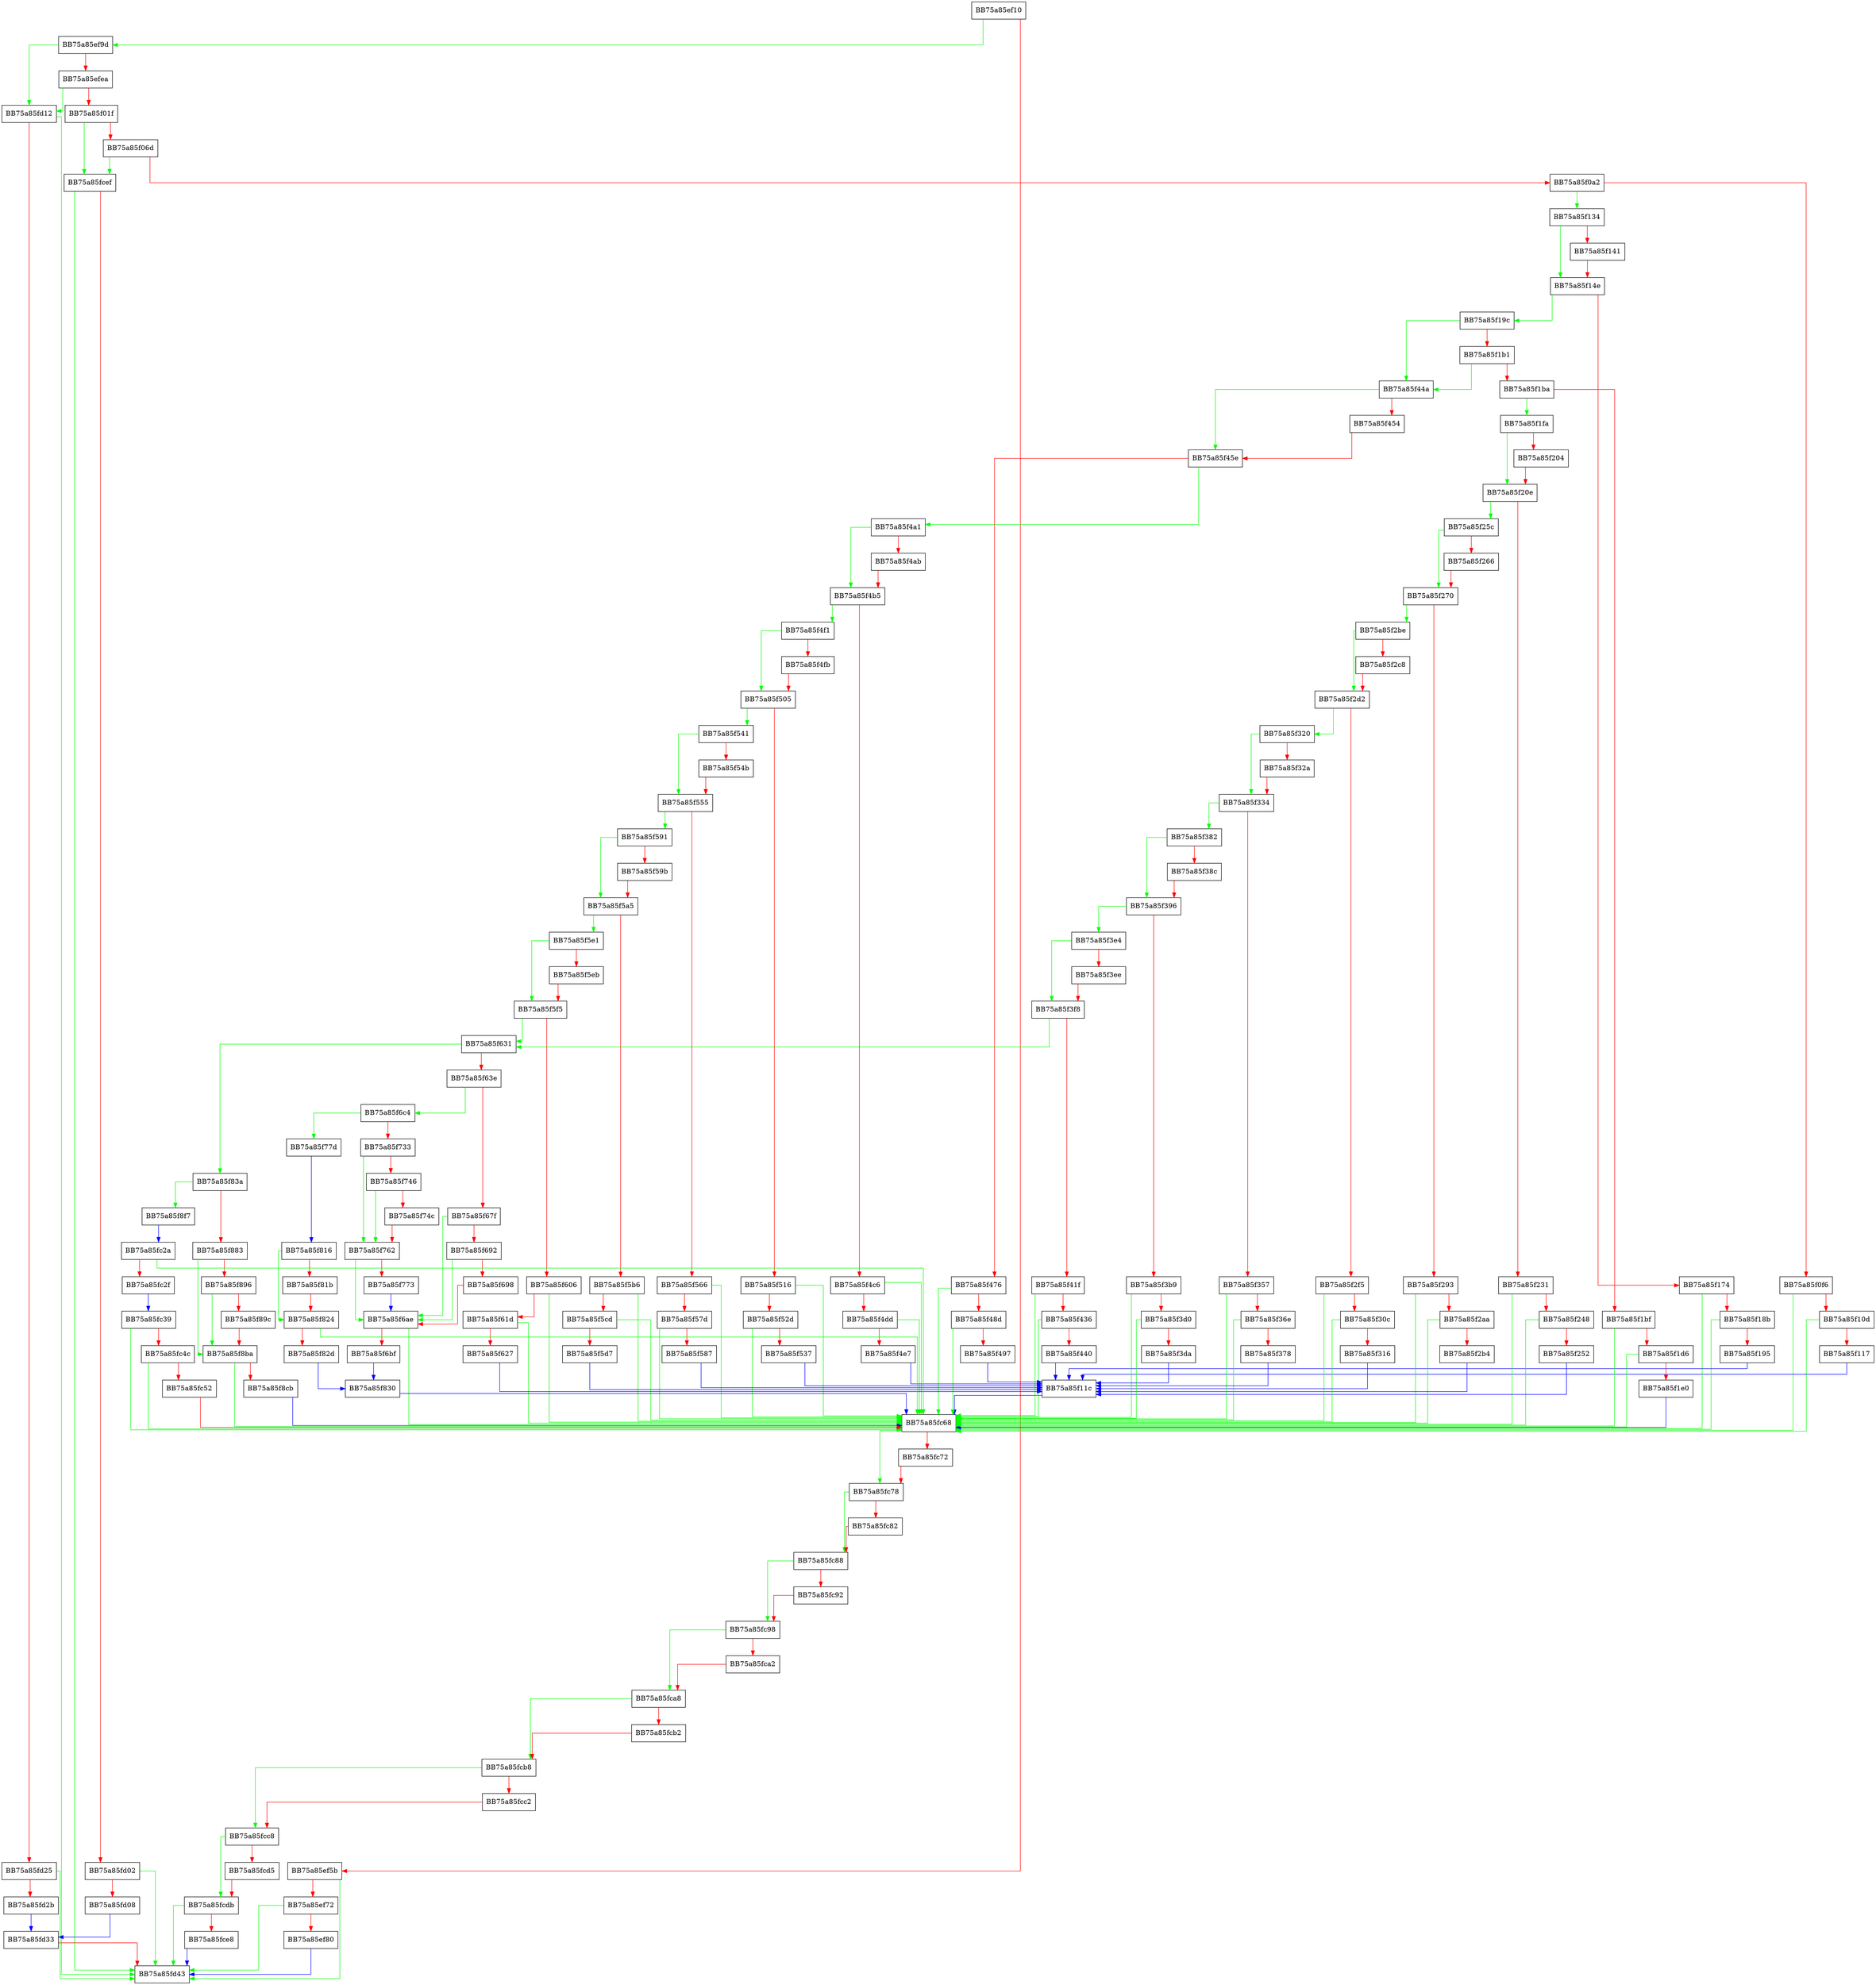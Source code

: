 digraph ProcessReadVmEvent {
  node [shape="box"];
  graph [splines=ortho];
  BB75a85ef10 -> BB75a85ef9d [color="green"];
  BB75a85ef10 -> BB75a85ef5b [color="red"];
  BB75a85ef5b -> BB75a85fd43 [color="green"];
  BB75a85ef5b -> BB75a85ef72 [color="red"];
  BB75a85ef72 -> BB75a85fd43 [color="green"];
  BB75a85ef72 -> BB75a85ef80 [color="red"];
  BB75a85ef80 -> BB75a85fd43 [color="blue"];
  BB75a85ef9d -> BB75a85fd12 [color="green"];
  BB75a85ef9d -> BB75a85efea [color="red"];
  BB75a85efea -> BB75a85fd12 [color="green"];
  BB75a85efea -> BB75a85f01f [color="red"];
  BB75a85f01f -> BB75a85fcef [color="green"];
  BB75a85f01f -> BB75a85f06d [color="red"];
  BB75a85f06d -> BB75a85fcef [color="green"];
  BB75a85f06d -> BB75a85f0a2 [color="red"];
  BB75a85f0a2 -> BB75a85f134 [color="green"];
  BB75a85f0a2 -> BB75a85f0f6 [color="red"];
  BB75a85f0f6 -> BB75a85fc68 [color="green"];
  BB75a85f0f6 -> BB75a85f10d [color="red"];
  BB75a85f10d -> BB75a85fc68 [color="green"];
  BB75a85f10d -> BB75a85f117 [color="red"];
  BB75a85f117 -> BB75a85f11c [color="blue"];
  BB75a85f11c -> BB75a85fc68 [color="blue"];
  BB75a85f134 -> BB75a85f14e [color="green"];
  BB75a85f134 -> BB75a85f141 [color="red"];
  BB75a85f141 -> BB75a85f14e [color="red"];
  BB75a85f14e -> BB75a85f19c [color="green"];
  BB75a85f14e -> BB75a85f174 [color="red"];
  BB75a85f174 -> BB75a85fc68 [color="green"];
  BB75a85f174 -> BB75a85f18b [color="red"];
  BB75a85f18b -> BB75a85fc68 [color="green"];
  BB75a85f18b -> BB75a85f195 [color="red"];
  BB75a85f195 -> BB75a85f11c [color="blue"];
  BB75a85f19c -> BB75a85f44a [color="green"];
  BB75a85f19c -> BB75a85f1b1 [color="red"];
  BB75a85f1b1 -> BB75a85f44a [color="green"];
  BB75a85f1b1 -> BB75a85f1ba [color="red"];
  BB75a85f1ba -> BB75a85f1fa [color="green"];
  BB75a85f1ba -> BB75a85f1bf [color="red"];
  BB75a85f1bf -> BB75a85fc68 [color="green"];
  BB75a85f1bf -> BB75a85f1d6 [color="red"];
  BB75a85f1d6 -> BB75a85fc68 [color="green"];
  BB75a85f1d6 -> BB75a85f1e0 [color="red"];
  BB75a85f1e0 -> BB75a85fc68 [color="blue"];
  BB75a85f1fa -> BB75a85f20e [color="green"];
  BB75a85f1fa -> BB75a85f204 [color="red"];
  BB75a85f204 -> BB75a85f20e [color="red"];
  BB75a85f20e -> BB75a85f25c [color="green"];
  BB75a85f20e -> BB75a85f231 [color="red"];
  BB75a85f231 -> BB75a85fc68 [color="green"];
  BB75a85f231 -> BB75a85f248 [color="red"];
  BB75a85f248 -> BB75a85fc68 [color="green"];
  BB75a85f248 -> BB75a85f252 [color="red"];
  BB75a85f252 -> BB75a85f11c [color="blue"];
  BB75a85f25c -> BB75a85f270 [color="green"];
  BB75a85f25c -> BB75a85f266 [color="red"];
  BB75a85f266 -> BB75a85f270 [color="red"];
  BB75a85f270 -> BB75a85f2be [color="green"];
  BB75a85f270 -> BB75a85f293 [color="red"];
  BB75a85f293 -> BB75a85fc68 [color="green"];
  BB75a85f293 -> BB75a85f2aa [color="red"];
  BB75a85f2aa -> BB75a85fc68 [color="green"];
  BB75a85f2aa -> BB75a85f2b4 [color="red"];
  BB75a85f2b4 -> BB75a85f11c [color="blue"];
  BB75a85f2be -> BB75a85f2d2 [color="green"];
  BB75a85f2be -> BB75a85f2c8 [color="red"];
  BB75a85f2c8 -> BB75a85f2d2 [color="red"];
  BB75a85f2d2 -> BB75a85f320 [color="green"];
  BB75a85f2d2 -> BB75a85f2f5 [color="red"];
  BB75a85f2f5 -> BB75a85fc68 [color="green"];
  BB75a85f2f5 -> BB75a85f30c [color="red"];
  BB75a85f30c -> BB75a85fc68 [color="green"];
  BB75a85f30c -> BB75a85f316 [color="red"];
  BB75a85f316 -> BB75a85f11c [color="blue"];
  BB75a85f320 -> BB75a85f334 [color="green"];
  BB75a85f320 -> BB75a85f32a [color="red"];
  BB75a85f32a -> BB75a85f334 [color="red"];
  BB75a85f334 -> BB75a85f382 [color="green"];
  BB75a85f334 -> BB75a85f357 [color="red"];
  BB75a85f357 -> BB75a85fc68 [color="green"];
  BB75a85f357 -> BB75a85f36e [color="red"];
  BB75a85f36e -> BB75a85fc68 [color="green"];
  BB75a85f36e -> BB75a85f378 [color="red"];
  BB75a85f378 -> BB75a85f11c [color="blue"];
  BB75a85f382 -> BB75a85f396 [color="green"];
  BB75a85f382 -> BB75a85f38c [color="red"];
  BB75a85f38c -> BB75a85f396 [color="red"];
  BB75a85f396 -> BB75a85f3e4 [color="green"];
  BB75a85f396 -> BB75a85f3b9 [color="red"];
  BB75a85f3b9 -> BB75a85fc68 [color="green"];
  BB75a85f3b9 -> BB75a85f3d0 [color="red"];
  BB75a85f3d0 -> BB75a85fc68 [color="green"];
  BB75a85f3d0 -> BB75a85f3da [color="red"];
  BB75a85f3da -> BB75a85f11c [color="blue"];
  BB75a85f3e4 -> BB75a85f3f8 [color="green"];
  BB75a85f3e4 -> BB75a85f3ee [color="red"];
  BB75a85f3ee -> BB75a85f3f8 [color="red"];
  BB75a85f3f8 -> BB75a85f631 [color="green"];
  BB75a85f3f8 -> BB75a85f41f [color="red"];
  BB75a85f41f -> BB75a85fc68 [color="green"];
  BB75a85f41f -> BB75a85f436 [color="red"];
  BB75a85f436 -> BB75a85fc68 [color="green"];
  BB75a85f436 -> BB75a85f440 [color="red"];
  BB75a85f440 -> BB75a85f11c [color="blue"];
  BB75a85f44a -> BB75a85f45e [color="green"];
  BB75a85f44a -> BB75a85f454 [color="red"];
  BB75a85f454 -> BB75a85f45e [color="red"];
  BB75a85f45e -> BB75a85f4a1 [color="green"];
  BB75a85f45e -> BB75a85f476 [color="red"];
  BB75a85f476 -> BB75a85fc68 [color="green"];
  BB75a85f476 -> BB75a85f48d [color="red"];
  BB75a85f48d -> BB75a85fc68 [color="green"];
  BB75a85f48d -> BB75a85f497 [color="red"];
  BB75a85f497 -> BB75a85f11c [color="blue"];
  BB75a85f4a1 -> BB75a85f4b5 [color="green"];
  BB75a85f4a1 -> BB75a85f4ab [color="red"];
  BB75a85f4ab -> BB75a85f4b5 [color="red"];
  BB75a85f4b5 -> BB75a85f4f1 [color="green"];
  BB75a85f4b5 -> BB75a85f4c6 [color="red"];
  BB75a85f4c6 -> BB75a85fc68 [color="green"];
  BB75a85f4c6 -> BB75a85f4dd [color="red"];
  BB75a85f4dd -> BB75a85fc68 [color="green"];
  BB75a85f4dd -> BB75a85f4e7 [color="red"];
  BB75a85f4e7 -> BB75a85f11c [color="blue"];
  BB75a85f4f1 -> BB75a85f505 [color="green"];
  BB75a85f4f1 -> BB75a85f4fb [color="red"];
  BB75a85f4fb -> BB75a85f505 [color="red"];
  BB75a85f505 -> BB75a85f541 [color="green"];
  BB75a85f505 -> BB75a85f516 [color="red"];
  BB75a85f516 -> BB75a85fc68 [color="green"];
  BB75a85f516 -> BB75a85f52d [color="red"];
  BB75a85f52d -> BB75a85fc68 [color="green"];
  BB75a85f52d -> BB75a85f537 [color="red"];
  BB75a85f537 -> BB75a85f11c [color="blue"];
  BB75a85f541 -> BB75a85f555 [color="green"];
  BB75a85f541 -> BB75a85f54b [color="red"];
  BB75a85f54b -> BB75a85f555 [color="red"];
  BB75a85f555 -> BB75a85f591 [color="green"];
  BB75a85f555 -> BB75a85f566 [color="red"];
  BB75a85f566 -> BB75a85fc68 [color="green"];
  BB75a85f566 -> BB75a85f57d [color="red"];
  BB75a85f57d -> BB75a85fc68 [color="green"];
  BB75a85f57d -> BB75a85f587 [color="red"];
  BB75a85f587 -> BB75a85f11c [color="blue"];
  BB75a85f591 -> BB75a85f5a5 [color="green"];
  BB75a85f591 -> BB75a85f59b [color="red"];
  BB75a85f59b -> BB75a85f5a5 [color="red"];
  BB75a85f5a5 -> BB75a85f5e1 [color="green"];
  BB75a85f5a5 -> BB75a85f5b6 [color="red"];
  BB75a85f5b6 -> BB75a85fc68 [color="green"];
  BB75a85f5b6 -> BB75a85f5cd [color="red"];
  BB75a85f5cd -> BB75a85fc68 [color="green"];
  BB75a85f5cd -> BB75a85f5d7 [color="red"];
  BB75a85f5d7 -> BB75a85f11c [color="blue"];
  BB75a85f5e1 -> BB75a85f5f5 [color="green"];
  BB75a85f5e1 -> BB75a85f5eb [color="red"];
  BB75a85f5eb -> BB75a85f5f5 [color="red"];
  BB75a85f5f5 -> BB75a85f631 [color="green"];
  BB75a85f5f5 -> BB75a85f606 [color="red"];
  BB75a85f606 -> BB75a85fc68 [color="green"];
  BB75a85f606 -> BB75a85f61d [color="red"];
  BB75a85f61d -> BB75a85fc68 [color="green"];
  BB75a85f61d -> BB75a85f627 [color="red"];
  BB75a85f627 -> BB75a85f11c [color="blue"];
  BB75a85f631 -> BB75a85f83a [color="green"];
  BB75a85f631 -> BB75a85f63e [color="red"];
  BB75a85f63e -> BB75a85f6c4 [color="green"];
  BB75a85f63e -> BB75a85f67f [color="red"];
  BB75a85f67f -> BB75a85f6ae [color="green"];
  BB75a85f67f -> BB75a85f692 [color="red"];
  BB75a85f692 -> BB75a85f6ae [color="green"];
  BB75a85f692 -> BB75a85f698 [color="red"];
  BB75a85f698 -> BB75a85f6ae [color="red"];
  BB75a85f6ae -> BB75a85fc68 [color="green"];
  BB75a85f6ae -> BB75a85f6bf [color="red"];
  BB75a85f6bf -> BB75a85f830 [color="blue"];
  BB75a85f6c4 -> BB75a85f77d [color="green"];
  BB75a85f6c4 -> BB75a85f733 [color="red"];
  BB75a85f733 -> BB75a85f762 [color="green"];
  BB75a85f733 -> BB75a85f746 [color="red"];
  BB75a85f746 -> BB75a85f762 [color="green"];
  BB75a85f746 -> BB75a85f74c [color="red"];
  BB75a85f74c -> BB75a85f762 [color="red"];
  BB75a85f762 -> BB75a85f6ae [color="green"];
  BB75a85f762 -> BB75a85f773 [color="red"];
  BB75a85f773 -> BB75a85f6ae [color="blue"];
  BB75a85f77d -> BB75a85f816 [color="blue"];
  BB75a85f816 -> BB75a85f824 [color="green"];
  BB75a85f816 -> BB75a85f81b [color="red"];
  BB75a85f81b -> BB75a85f824 [color="red"];
  BB75a85f824 -> BB75a85fc68 [color="green"];
  BB75a85f824 -> BB75a85f82d [color="red"];
  BB75a85f82d -> BB75a85f830 [color="blue"];
  BB75a85f830 -> BB75a85fc68 [color="blue"];
  BB75a85f83a -> BB75a85f8f7 [color="green"];
  BB75a85f83a -> BB75a85f883 [color="red"];
  BB75a85f883 -> BB75a85f8ba [color="green"];
  BB75a85f883 -> BB75a85f896 [color="red"];
  BB75a85f896 -> BB75a85f8ba [color="green"];
  BB75a85f896 -> BB75a85f89c [color="red"];
  BB75a85f89c -> BB75a85f8ba [color="red"];
  BB75a85f8ba -> BB75a85fc68 [color="green"];
  BB75a85f8ba -> BB75a85f8cb [color="red"];
  BB75a85f8cb -> BB75a85fc68 [color="blue"];
  BB75a85f8f7 -> BB75a85fc2a [color="blue"];
  BB75a85fc2a -> BB75a85fc68 [color="green"];
  BB75a85fc2a -> BB75a85fc2f [color="red"];
  BB75a85fc2f -> BB75a85fc39 [color="blue"];
  BB75a85fc39 -> BB75a85fc68 [color="green"];
  BB75a85fc39 -> BB75a85fc4c [color="red"];
  BB75a85fc4c -> BB75a85fc68 [color="green"];
  BB75a85fc4c -> BB75a85fc52 [color="red"];
  BB75a85fc52 -> BB75a85fc68 [color="red"];
  BB75a85fc68 -> BB75a85fc78 [color="green"];
  BB75a85fc68 -> BB75a85fc72 [color="red"];
  BB75a85fc72 -> BB75a85fc78 [color="red"];
  BB75a85fc78 -> BB75a85fc88 [color="green"];
  BB75a85fc78 -> BB75a85fc82 [color="red"];
  BB75a85fc82 -> BB75a85fc88 [color="red"];
  BB75a85fc88 -> BB75a85fc98 [color="green"];
  BB75a85fc88 -> BB75a85fc92 [color="red"];
  BB75a85fc92 -> BB75a85fc98 [color="red"];
  BB75a85fc98 -> BB75a85fca8 [color="green"];
  BB75a85fc98 -> BB75a85fca2 [color="red"];
  BB75a85fca2 -> BB75a85fca8 [color="red"];
  BB75a85fca8 -> BB75a85fcb8 [color="green"];
  BB75a85fca8 -> BB75a85fcb2 [color="red"];
  BB75a85fcb2 -> BB75a85fcb8 [color="red"];
  BB75a85fcb8 -> BB75a85fcc8 [color="green"];
  BB75a85fcb8 -> BB75a85fcc2 [color="red"];
  BB75a85fcc2 -> BB75a85fcc8 [color="red"];
  BB75a85fcc8 -> BB75a85fcdb [color="green"];
  BB75a85fcc8 -> BB75a85fcd5 [color="red"];
  BB75a85fcd5 -> BB75a85fcdb [color="red"];
  BB75a85fcdb -> BB75a85fd43 [color="green"];
  BB75a85fcdb -> BB75a85fce8 [color="red"];
  BB75a85fce8 -> BB75a85fd43 [color="blue"];
  BB75a85fcef -> BB75a85fd43 [color="green"];
  BB75a85fcef -> BB75a85fd02 [color="red"];
  BB75a85fd02 -> BB75a85fd43 [color="green"];
  BB75a85fd02 -> BB75a85fd08 [color="red"];
  BB75a85fd08 -> BB75a85fd33 [color="blue"];
  BB75a85fd12 -> BB75a85fd43 [color="green"];
  BB75a85fd12 -> BB75a85fd25 [color="red"];
  BB75a85fd25 -> BB75a85fd43 [color="green"];
  BB75a85fd25 -> BB75a85fd2b [color="red"];
  BB75a85fd2b -> BB75a85fd33 [color="blue"];
  BB75a85fd33 -> BB75a85fd43 [color="red"];
}